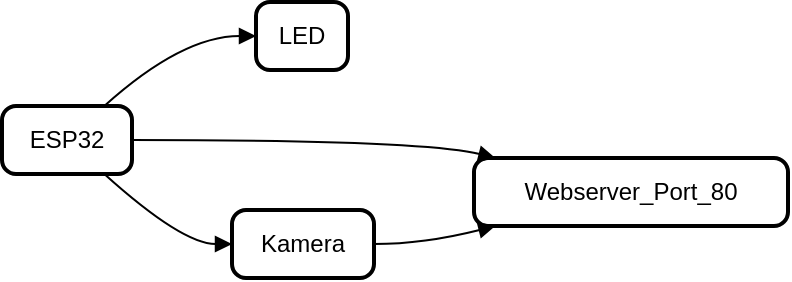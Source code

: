 <mxfile version="23.0.2" type="github">
  <diagram name="Seite-1" id="ME-8qi239KGzzhnlOuMs">
    <mxGraphModel>
      <root>
        <mxCell id="0" />
        <mxCell id="1" parent="0" />
        <mxCell id="2" value="ESP32" style="rounded=1;absoluteArcSize=1;arcSize=14;whiteSpace=wrap;strokeWidth=2;" vertex="1" parent="1">
          <mxGeometry y="52" width="65" height="34" as="geometry" />
        </mxCell>
        <mxCell id="3" value="LED" style="rounded=1;absoluteArcSize=1;arcSize=14;whiteSpace=wrap;strokeWidth=2;" vertex="1" parent="1">
          <mxGeometry x="127" width="46" height="34" as="geometry" />
        </mxCell>
        <mxCell id="4" value="Kamera" style="rounded=1;absoluteArcSize=1;arcSize=14;whiteSpace=wrap;strokeWidth=2;" vertex="1" parent="1">
          <mxGeometry x="115" y="104" width="71" height="34" as="geometry" />
        </mxCell>
        <mxCell id="5" value="Webserver_Port_80" style="rounded=1;absoluteArcSize=1;arcSize=14;whiteSpace=wrap;strokeWidth=2;" vertex="1" parent="1">
          <mxGeometry x="236" y="78" width="157" height="34" as="geometry" />
        </mxCell>
        <mxCell id="6" value="" style="curved=1;startArrow=none;endArrow=block;exitX=0.787;exitY=0;entryX=0.006;entryY=0.5;" edge="1" parent="1" source="2" target="3">
          <mxGeometry relative="1" as="geometry">
            <Array as="points">
              <mxPoint x="90" y="17" />
            </Array>
          </mxGeometry>
        </mxCell>
        <mxCell id="7" value="" style="curved=1;startArrow=none;endArrow=block;exitX=0.787;exitY=1;entryX=-0.003;entryY=0.5;" edge="1" parent="1" source="2" target="4">
          <mxGeometry relative="1" as="geometry">
            <Array as="points">
              <mxPoint x="90" y="121" />
            </Array>
          </mxGeometry>
        </mxCell>
        <mxCell id="8" value="" style="curved=1;startArrow=none;endArrow=block;exitX=0.997;exitY=0.5;entryX=0.068;entryY=0;" edge="1" parent="1" source="2" target="5">
          <mxGeometry relative="1" as="geometry">
            <Array as="points">
              <mxPoint x="211" y="69" />
            </Array>
          </mxGeometry>
        </mxCell>
        <mxCell id="9" value="" style="curved=1;startArrow=none;endArrow=block;exitX=0.998;exitY=0.5;entryX=0.068;entryY=1;" edge="1" parent="1" source="4" target="5">
          <mxGeometry relative="1" as="geometry">
            <Array as="points">
              <mxPoint x="211" y="121" />
            </Array>
          </mxGeometry>
        </mxCell>
      </root>
    </mxGraphModel>
  </diagram>
</mxfile>

